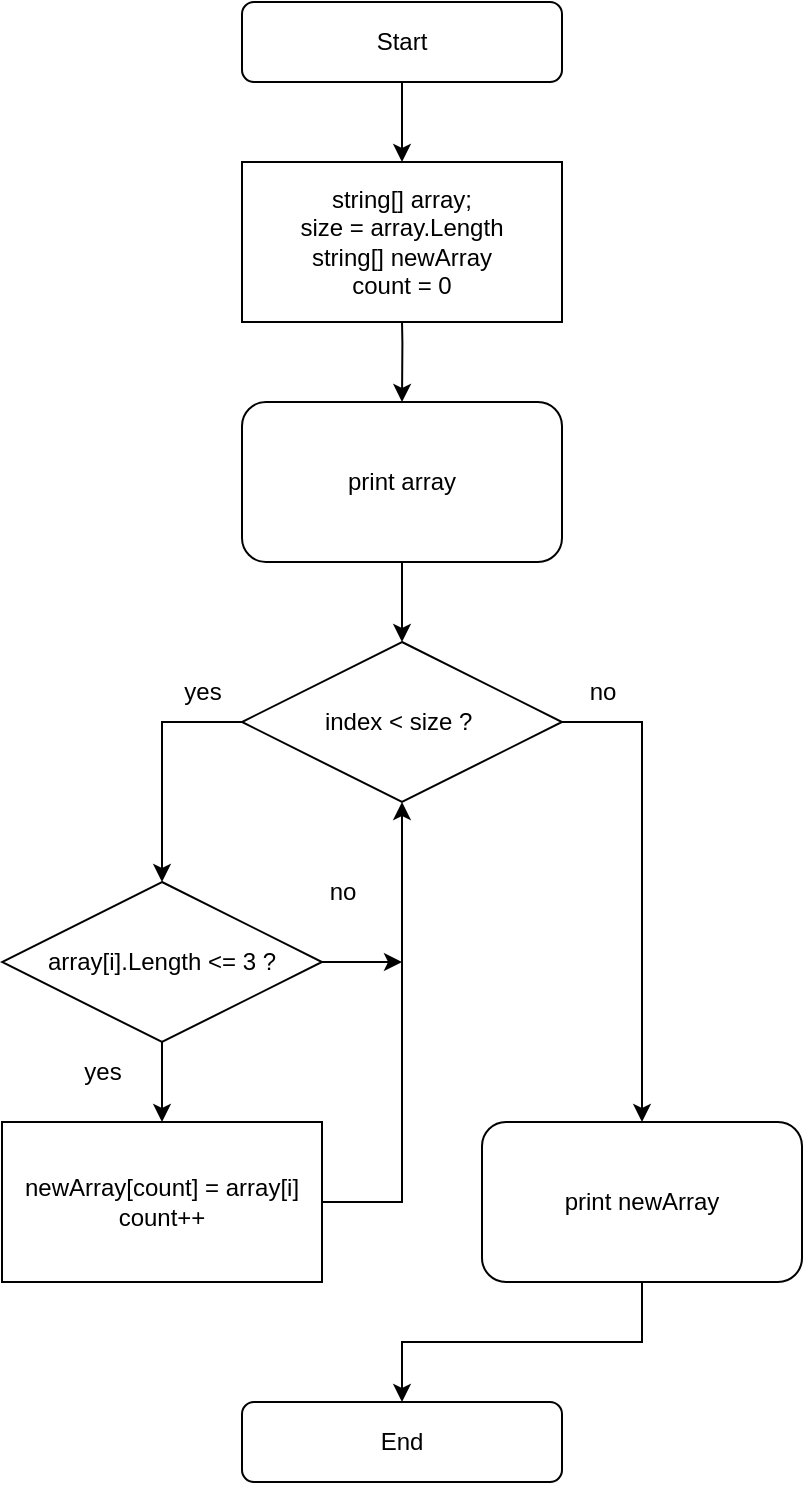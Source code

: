 <mxfile version="21.3.7" type="device">
  <diagram id="6YwQQIW8eCQRHDkm4CSs" name="Page-1">
    <mxGraphModel dx="842" dy="421" grid="1" gridSize="10" guides="1" tooltips="1" connect="1" arrows="1" fold="1" page="1" pageScale="1" pageWidth="827" pageHeight="1169" math="0" shadow="0">
      <root>
        <mxCell id="0" />
        <mxCell id="1" parent="0" />
        <mxCell id="DnkCzbvQFBXvj7n7dTfT-9" value="" style="edgeStyle=orthogonalEdgeStyle;rounded=0;orthogonalLoop=1;jettySize=auto;html=1;entryX=0.5;entryY=0;entryDx=0;entryDy=0;" parent="1" source="DnkCzbvQFBXvj7n7dTfT-1" target="aPxjT6R9IA8oW_ZFa6hz-1" edge="1">
          <mxGeometry relative="1" as="geometry">
            <mxPoint x="390" y="120" as="targetPoint" />
          </mxGeometry>
        </mxCell>
        <mxCell id="DnkCzbvQFBXvj7n7dTfT-1" value="Start" style="rounded=1;whiteSpace=wrap;html=1;" parent="1" vertex="1">
          <mxGeometry x="160" y="40" width="160" height="40" as="geometry" />
        </mxCell>
        <mxCell id="DnkCzbvQFBXvj7n7dTfT-8" value="" style="edgeStyle=orthogonalEdgeStyle;rounded=0;orthogonalLoop=1;jettySize=auto;html=1;entryX=0.5;entryY=0;entryDx=0;entryDy=0;" parent="1" target="aPxjT6R9IA8oW_ZFa6hz-4" edge="1">
          <mxGeometry relative="1" as="geometry">
            <mxPoint x="239.66" y="180" as="sourcePoint" />
            <mxPoint x="240" y="230" as="targetPoint" />
          </mxGeometry>
        </mxCell>
        <mxCell id="aPxjT6R9IA8oW_ZFa6hz-1" value="string[] array;&lt;br&gt;size = array.Length&lt;br&gt;string[] newArray&lt;br&gt;count = 0" style="rounded=0;whiteSpace=wrap;html=1;" vertex="1" parent="1">
          <mxGeometry x="160" y="120" width="160" height="80" as="geometry" />
        </mxCell>
        <mxCell id="aPxjT6R9IA8oW_ZFa6hz-13" style="edgeStyle=orthogonalEdgeStyle;rounded=0;orthogonalLoop=1;jettySize=auto;html=1;entryX=0.5;entryY=0;entryDx=0;entryDy=0;" edge="1" parent="1" source="aPxjT6R9IA8oW_ZFa6hz-2" target="aPxjT6R9IA8oW_ZFa6hz-8">
          <mxGeometry relative="1" as="geometry" />
        </mxCell>
        <mxCell id="aPxjT6R9IA8oW_ZFa6hz-21" style="edgeStyle=orthogonalEdgeStyle;rounded=0;orthogonalLoop=1;jettySize=auto;html=1;" edge="1" parent="1" source="aPxjT6R9IA8oW_ZFa6hz-2">
          <mxGeometry relative="1" as="geometry">
            <mxPoint x="240" y="520.0" as="targetPoint" />
          </mxGeometry>
        </mxCell>
        <mxCell id="aPxjT6R9IA8oW_ZFa6hz-2" value="array[i].Length &amp;lt;= 3 ?" style="rhombus;whiteSpace=wrap;html=1;" vertex="1" parent="1">
          <mxGeometry x="40" y="480" width="160" height="80" as="geometry" />
        </mxCell>
        <mxCell id="aPxjT6R9IA8oW_ZFa6hz-7" style="edgeStyle=orthogonalEdgeStyle;rounded=0;orthogonalLoop=1;jettySize=auto;html=1;" edge="1" parent="1" source="aPxjT6R9IA8oW_ZFa6hz-4">
          <mxGeometry relative="1" as="geometry">
            <mxPoint x="240" y="360" as="targetPoint" />
          </mxGeometry>
        </mxCell>
        <mxCell id="aPxjT6R9IA8oW_ZFa6hz-4" value="print array" style="rounded=1;whiteSpace=wrap;html=1;" vertex="1" parent="1">
          <mxGeometry x="160" y="240" width="160" height="80" as="geometry" />
        </mxCell>
        <mxCell id="aPxjT6R9IA8oW_ZFa6hz-17" style="edgeStyle=orthogonalEdgeStyle;rounded=0;orthogonalLoop=1;jettySize=auto;html=1;exitX=1;exitY=0.5;exitDx=0;exitDy=0;entryX=0.5;entryY=1;entryDx=0;entryDy=0;" edge="1" parent="1" source="aPxjT6R9IA8oW_ZFa6hz-8" target="aPxjT6R9IA8oW_ZFa6hz-12">
          <mxGeometry relative="1" as="geometry">
            <mxPoint x="240" y="639.69" as="targetPoint" />
          </mxGeometry>
        </mxCell>
        <mxCell id="aPxjT6R9IA8oW_ZFa6hz-8" value="newArray[count] = array[i]&lt;br&gt;count++" style="rounded=0;whiteSpace=wrap;html=1;" vertex="1" parent="1">
          <mxGeometry x="40" y="600" width="160" height="80" as="geometry" />
        </mxCell>
        <mxCell id="aPxjT6R9IA8oW_ZFa6hz-23" style="edgeStyle=orthogonalEdgeStyle;rounded=0;orthogonalLoop=1;jettySize=auto;html=1;entryX=0.5;entryY=0;entryDx=0;entryDy=0;" edge="1" parent="1" source="aPxjT6R9IA8oW_ZFa6hz-9" target="aPxjT6R9IA8oW_ZFa6hz-22">
          <mxGeometry relative="1" as="geometry" />
        </mxCell>
        <mxCell id="aPxjT6R9IA8oW_ZFa6hz-9" value="print newArray" style="rounded=1;whiteSpace=wrap;html=1;" vertex="1" parent="1">
          <mxGeometry x="280" y="600" width="160" height="80" as="geometry" />
        </mxCell>
        <mxCell id="aPxjT6R9IA8oW_ZFa6hz-11" value="yes" style="text;html=1;align=center;verticalAlign=middle;resizable=0;points=[];autosize=1;strokeColor=none;fillColor=none;" vertex="1" parent="1">
          <mxGeometry x="70" y="560" width="40" height="30" as="geometry" />
        </mxCell>
        <mxCell id="aPxjT6R9IA8oW_ZFa6hz-14" style="edgeStyle=orthogonalEdgeStyle;rounded=0;orthogonalLoop=1;jettySize=auto;html=1;entryX=0.5;entryY=0;entryDx=0;entryDy=0;exitX=0;exitY=0.5;exitDx=0;exitDy=0;" edge="1" parent="1" source="aPxjT6R9IA8oW_ZFa6hz-12" target="aPxjT6R9IA8oW_ZFa6hz-2">
          <mxGeometry relative="1" as="geometry">
            <mxPoint x="120" y="400" as="targetPoint" />
          </mxGeometry>
        </mxCell>
        <mxCell id="aPxjT6R9IA8oW_ZFa6hz-18" style="edgeStyle=orthogonalEdgeStyle;rounded=0;orthogonalLoop=1;jettySize=auto;html=1;entryX=0.5;entryY=0;entryDx=0;entryDy=0;exitX=1;exitY=0.5;exitDx=0;exitDy=0;" edge="1" parent="1" source="aPxjT6R9IA8oW_ZFa6hz-12" target="aPxjT6R9IA8oW_ZFa6hz-9">
          <mxGeometry relative="1" as="geometry" />
        </mxCell>
        <mxCell id="aPxjT6R9IA8oW_ZFa6hz-12" value="index &amp;lt; size ?&amp;nbsp;" style="rhombus;whiteSpace=wrap;html=1;" vertex="1" parent="1">
          <mxGeometry x="160" y="360" width="160" height="80" as="geometry" />
        </mxCell>
        <mxCell id="aPxjT6R9IA8oW_ZFa6hz-15" value="yes" style="text;html=1;align=center;verticalAlign=middle;resizable=0;points=[];autosize=1;strokeColor=none;fillColor=none;" vertex="1" parent="1">
          <mxGeometry x="120" y="370" width="40" height="30" as="geometry" />
        </mxCell>
        <mxCell id="aPxjT6R9IA8oW_ZFa6hz-19" value="no" style="text;html=1;align=center;verticalAlign=middle;resizable=0;points=[];autosize=1;strokeColor=none;fillColor=none;" vertex="1" parent="1">
          <mxGeometry x="320" y="370" width="40" height="30" as="geometry" />
        </mxCell>
        <mxCell id="aPxjT6R9IA8oW_ZFa6hz-20" value="no" style="text;html=1;align=center;verticalAlign=middle;resizable=0;points=[];autosize=1;strokeColor=none;fillColor=none;" vertex="1" parent="1">
          <mxGeometry x="190" y="470" width="40" height="30" as="geometry" />
        </mxCell>
        <mxCell id="aPxjT6R9IA8oW_ZFa6hz-22" value="End" style="rounded=1;whiteSpace=wrap;html=1;" vertex="1" parent="1">
          <mxGeometry x="160" y="740" width="160" height="40" as="geometry" />
        </mxCell>
      </root>
    </mxGraphModel>
  </diagram>
</mxfile>

